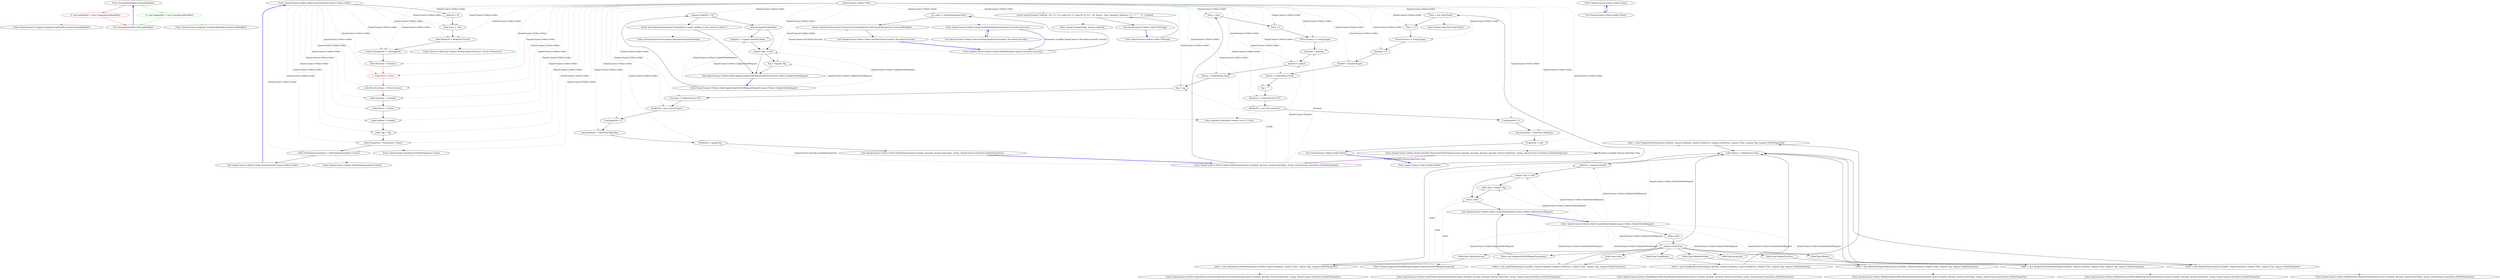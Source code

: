 digraph  {
n0 [cluster="AssemblyInitialize.SetLogHandler()", label="Entry AssemblyInitialize.SetLogHandler()", span="7-7"];
n1 [cluster="AssemblyInitialize.SetLogHandler()", color=red, community=0, label="0: Log.LogHandler = new CompositeLogHandler()", span="10-10"];
n2 [cluster="AssemblyInitialize.SetLogHandler()", label="Exit AssemblyInitialize.SetLogHandler()", span="7-7"];
n3 [cluster="QuantConnect.Logging.CompositeLogHandler.CompositeLogHandler()", label="Entry QuantConnect.Logging.CompositeLogHandler.CompositeLogHandler()", span="28-28"];
d1 [cluster="AssemblyInitialize.SetLogHandler()", color=green, community=0, label="0: Log.LogHandler = new ConsoleLogHandler()", span="10-10"];
d3 [cluster="QuantConnect.Logging.ConsoleLogHandler.ConsoleLogHandler()", label="Entry QuantConnect.Logging.ConsoleLogHandler.ConsoleLogHandler()", span="31-31"];
m1_51 [cluster="QuantConnect.Orders.Order.CopyTo(QuantConnect.Orders.Order)", file="SecurityTransactionModelTests.cs", label="Entry QuantConnect.Orders.Order.CopyTo(QuantConnect.Orders.Order)", span="267-267"];
m1_52 [cluster="QuantConnect.Orders.Order.CopyTo(QuantConnect.Orders.Order)", file="SecurityTransactionModelTests.cs", label="order.Id = Id", span="269-269"];
m1_53 [cluster="QuantConnect.Orders.Order.CopyTo(QuantConnect.Orders.Order)", file="SecurityTransactionModelTests.cs", label="order.Time = Time", span="270-270"];
m1_54 [cluster="QuantConnect.Orders.Order.CopyTo(QuantConnect.Orders.Order)", file="SecurityTransactionModelTests.cs", label="order.BrokerId = BrokerId.ToList()", span="271-271"];
m1_55 [cluster="QuantConnect.Orders.Order.CopyTo(QuantConnect.Orders.Order)", file="SecurityTransactionModelTests.cs", label="order.ContingentId = ContingentId", span="272-272"];
m1_56 [cluster="QuantConnect.Orders.Order.CopyTo(QuantConnect.Orders.Order)", file="SecurityTransactionModelTests.cs", label="order.Duration = Duration", span="273-273"];
m1_57 [cluster="QuantConnect.Orders.Order.CopyTo(QuantConnect.Orders.Order)", color=red, community=0, file="SecurityTransactionModelTests.cs", label="1: order.Price = Price", span="274-274"];
m1_58 [cluster="QuantConnect.Orders.Order.CopyTo(QuantConnect.Orders.Order)", file="SecurityTransactionModelTests.cs", label="order.PriceCurrency = PriceCurrency", span="275-275"];
m1_59 [cluster="QuantConnect.Orders.Order.CopyTo(QuantConnect.Orders.Order)", file="SecurityTransactionModelTests.cs", label="order.Quantity = Quantity", span="276-276"];
m1_60 [cluster="QuantConnect.Orders.Order.CopyTo(QuantConnect.Orders.Order)", file="SecurityTransactionModelTests.cs", label="order.Status = Status", span="277-277"];
m1_61 [cluster="QuantConnect.Orders.Order.CopyTo(QuantConnect.Orders.Order)", file="SecurityTransactionModelTests.cs", label="order.Symbol = Symbol", span="278-278"];
m1_62 [cluster="QuantConnect.Orders.Order.CopyTo(QuantConnect.Orders.Order)", file="SecurityTransactionModelTests.cs", label="order.Tag = Tag", span="279-279"];
m1_63 [cluster="QuantConnect.Orders.Order.CopyTo(QuantConnect.Orders.Order)", file="SecurityTransactionModelTests.cs", label="order.Properties = Properties?.Clone()", span="280-280"];
m1_64 [cluster="QuantConnect.Orders.Order.CopyTo(QuantConnect.Orders.Order)", file="SecurityTransactionModelTests.cs", label="order.OrderSubmissionData = OrderSubmissionData?.Clone()", span="281-281"];
m1_65 [cluster="QuantConnect.Orders.Order.CopyTo(QuantConnect.Orders.Order)", file="SecurityTransactionModelTests.cs", label="Exit QuantConnect.Orders.Order.CopyTo(QuantConnect.Orders.Order)", span="267-267"];
m1_96 [cluster="QuantConnect.Orders.StopLimitOrder.StopLimitOrder(QuantConnect.Symbol, decimal, decimal, decimal, System.DateTime, string, QuantConnect.Interfaces.IOrderProperties)", file="SecurityTransactionModelTests.cs", label="Entry QuantConnect.Orders.StopLimitOrder.StopLimitOrder(QuantConnect.Symbol, decimal, decimal, decimal, System.DateTime, string, QuantConnect.Interfaces.IOrderProperties)", span="66-66"];
m1_95 [cluster="QuantConnect.Orders.StopMarketOrder.StopMarketOrder(QuantConnect.Symbol, decimal, decimal, System.DateTime, string, QuantConnect.Interfaces.IOrderProperties)", file="SecurityTransactionModelTests.cs", label="Entry QuantConnect.Orders.StopMarketOrder.StopMarketOrder(QuantConnect.Symbol, decimal, decimal, System.DateTime, string, QuantConnect.Interfaces.IOrderProperties)", span="55-55"];
m1_94 [cluster="QuantConnect.Orders.LimitOrder.LimitOrder(QuantConnect.Symbol, decimal, decimal, System.DateTime, string, QuantConnect.Interfaces.IOrderProperties)", file="SecurityTransactionModelTests.cs", label="Entry QuantConnect.Orders.LimitOrder.LimitOrder(QuantConnect.Symbol, decimal, decimal, System.DateTime, string, QuantConnect.Interfaces.IOrderProperties)", span="55-55"];
m1_15 [cluster="System.Collections.Generic.List<T>.List()", file="SecurityTransactionModelTests.cs", label="Entry System.Collections.Generic.List<T>.List()", span="0-0"];
m1_69 [cluster="QuantConnect.Orders.Order.CreateOrder(QuantConnect.Orders.SubmitOrderRequest)", file="SecurityTransactionModelTests.cs", label="Entry QuantConnect.Orders.Order.CreateOrder(QuantConnect.Orders.SubmitOrderRequest)", span="289-289"];
m1_70 [cluster="QuantConnect.Orders.Order.CreateOrder(QuantConnect.Orders.SubmitOrderRequest)", file="SecurityTransactionModelTests.cs", label="Order order", span="291-291"];
m1_71 [cluster="QuantConnect.Orders.Order.CreateOrder(QuantConnect.Orders.SubmitOrderRequest)", file="SecurityTransactionModelTests.cs", label="request.OrderType", span="292-292"];
m1_73 [cluster="QuantConnect.Orders.Order.CreateOrder(QuantConnect.Orders.SubmitOrderRequest)", file="SecurityTransactionModelTests.cs", label="order = new MarketOrder(request.Symbol, request.Quantity, request.Time, request.Tag, request.OrderProperties)", span="295-295"];
m1_75 [cluster="QuantConnect.Orders.Order.CreateOrder(QuantConnect.Orders.SubmitOrderRequest)", file="SecurityTransactionModelTests.cs", label="order = new LimitOrder(request.Symbol, request.Quantity, request.LimitPrice, request.Time, request.Tag, request.OrderProperties)", span="298-298"];
m1_77 [cluster="QuantConnect.Orders.Order.CreateOrder(QuantConnect.Orders.SubmitOrderRequest)", file="SecurityTransactionModelTests.cs", label="order = new StopMarketOrder(request.Symbol, request.Quantity, request.StopPrice, request.Time, request.Tag, request.OrderProperties)", span="301-301"];
m1_79 [cluster="QuantConnect.Orders.Order.CreateOrder(QuantConnect.Orders.SubmitOrderRequest)", file="SecurityTransactionModelTests.cs", label="order = new StopLimitOrder(request.Symbol, request.Quantity, request.StopPrice, request.LimitPrice, request.Time, request.Tag, request.OrderProperties)", span="304-304"];
m1_81 [cluster="QuantConnect.Orders.Order.CreateOrder(QuantConnect.Orders.SubmitOrderRequest)", file="SecurityTransactionModelTests.cs", label="order = new MarketOnOpenOrder(request.Symbol, request.Quantity, request.Time, request.Tag, request.OrderProperties)", span="307-307"];
m1_83 [cluster="QuantConnect.Orders.Order.CreateOrder(QuantConnect.Orders.SubmitOrderRequest)", file="SecurityTransactionModelTests.cs", label="order = new MarketOnCloseOrder(request.Symbol, request.Quantity, request.Time, request.Tag, request.OrderProperties)", span="310-310"];
m1_85 [cluster="QuantConnect.Orders.Order.CreateOrder(QuantConnect.Orders.SubmitOrderRequest)", file="SecurityTransactionModelTests.cs", label="order = new OptionExerciseOrder(request.Symbol, request.Quantity, request.Time, request.Tag, request.OrderProperties)", span="313-313"];
m1_88 [cluster="QuantConnect.Orders.Order.CreateOrder(QuantConnect.Orders.SubmitOrderRequest)", file="SecurityTransactionModelTests.cs", label="order.Id = request.OrderId", span="319-319"];
m1_89 [cluster="QuantConnect.Orders.Order.CreateOrder(QuantConnect.Orders.SubmitOrderRequest)", file="SecurityTransactionModelTests.cs", label="request.Tag != null", span="320-320"];
m1_90 [cluster="QuantConnect.Orders.Order.CreateOrder(QuantConnect.Orders.SubmitOrderRequest)", file="SecurityTransactionModelTests.cs", label="order.Tag = request.Tag", span="322-322"];
m1_72 [cluster="QuantConnect.Orders.Order.CreateOrder(QuantConnect.Orders.SubmitOrderRequest)", file="SecurityTransactionModelTests.cs", label="OrderType.Market", span="294-294"];
m1_74 [cluster="QuantConnect.Orders.Order.CreateOrder(QuantConnect.Orders.SubmitOrderRequest)", file="SecurityTransactionModelTests.cs", label="OrderType.Limit", span="297-297"];
m1_76 [cluster="QuantConnect.Orders.Order.CreateOrder(QuantConnect.Orders.SubmitOrderRequest)", file="SecurityTransactionModelTests.cs", label="OrderType.StopMarket", span="300-300"];
m1_78 [cluster="QuantConnect.Orders.Order.CreateOrder(QuantConnect.Orders.SubmitOrderRequest)", file="SecurityTransactionModelTests.cs", label="OrderType.StopLimit", span="303-303"];
m1_80 [cluster="QuantConnect.Orders.Order.CreateOrder(QuantConnect.Orders.SubmitOrderRequest)", file="SecurityTransactionModelTests.cs", label="OrderType.MarketOnOpen", span="306-306"];
m1_82 [cluster="QuantConnect.Orders.Order.CreateOrder(QuantConnect.Orders.SubmitOrderRequest)", file="SecurityTransactionModelTests.cs", label="OrderType.MarketOnClose", span="309-309"];
m1_84 [cluster="QuantConnect.Orders.Order.CreateOrder(QuantConnect.Orders.SubmitOrderRequest)", file="SecurityTransactionModelTests.cs", label="OrderType.OptionExercise", span="312-312"];
m1_86 [cluster="QuantConnect.Orders.Order.CreateOrder(QuantConnect.Orders.SubmitOrderRequest)", file="SecurityTransactionModelTests.cs", label="throw new ArgumentOutOfRangeException();", span="316-316"];
m1_87 [cluster="QuantConnect.Orders.Order.CreateOrder(QuantConnect.Orders.SubmitOrderRequest)", file="SecurityTransactionModelTests.cs", label="order.Status = OrderStatus.New", span="318-318"];
m1_91 [cluster="QuantConnect.Orders.Order.CreateOrder(QuantConnect.Orders.SubmitOrderRequest)", file="SecurityTransactionModelTests.cs", label="return order;", span="324-324"];
m1_92 [cluster="QuantConnect.Orders.Order.CreateOrder(QuantConnect.Orders.SubmitOrderRequest)", file="SecurityTransactionModelTests.cs", label="Exit QuantConnect.Orders.Order.CreateOrder(QuantConnect.Orders.SubmitOrderRequest)", span="289-289"];
m1_16 [cluster="QuantConnect.Orders.Order.Order(QuantConnect.Symbol, decimal, System.DateTime, string, QuantConnect.Interfaces.IOrderProperties)", file="SecurityTransactionModelTests.cs", label="Entry QuantConnect.Orders.Order.Order(QuantConnect.Symbol, decimal, System.DateTime, string, QuantConnect.Interfaces.IOrderProperties)", span="189-189"];
m1_17 [cluster="QuantConnect.Orders.Order.Order(QuantConnect.Symbol, decimal, System.DateTime, string, QuantConnect.Interfaces.IOrderProperties)", file="SecurityTransactionModelTests.cs", label="Time = time", span="191-191"];
m1_20 [cluster="QuantConnect.Orders.Order.Order(QuantConnect.Symbol, decimal, System.DateTime, string, QuantConnect.Interfaces.IOrderProperties)", file="SecurityTransactionModelTests.cs", label="Quantity = quantity", span="194-194"];
m1_21 [cluster="QuantConnect.Orders.Order.Order(QuantConnect.Symbol, decimal, System.DateTime, string, QuantConnect.Interfaces.IOrderProperties)", file="SecurityTransactionModelTests.cs", label="Symbol = symbol", span="195-195"];
m1_23 [cluster="QuantConnect.Orders.Order.Order(QuantConnect.Symbol, decimal, System.DateTime, string, QuantConnect.Interfaces.IOrderProperties)", file="SecurityTransactionModelTests.cs", label="Tag = tag", span="197-197"];
m1_28 [cluster="QuantConnect.Orders.Order.Order(QuantConnect.Symbol, decimal, System.DateTime, string, QuantConnect.Interfaces.IOrderProperties)", file="SecurityTransactionModelTests.cs", label="Properties = properties", span="202-202"];
m1_18 [cluster="QuantConnect.Orders.Order.Order(QuantConnect.Symbol, decimal, System.DateTime, string, QuantConnect.Interfaces.IOrderProperties)", file="SecurityTransactionModelTests.cs", label="Price = 0", span="192-192"];
m1_19 [cluster="QuantConnect.Orders.Order.Order(QuantConnect.Symbol, decimal, System.DateTime, string, QuantConnect.Interfaces.IOrderProperties)", file="SecurityTransactionModelTests.cs", label="PriceCurrency = string.Empty", span="193-193"];
m1_22 [cluster="QuantConnect.Orders.Order.Order(QuantConnect.Symbol, decimal, System.DateTime, string, QuantConnect.Interfaces.IOrderProperties)", file="SecurityTransactionModelTests.cs", label="Status = OrderStatus.None", span="196-196"];
m1_24 [cluster="QuantConnect.Orders.Order.Order(QuantConnect.Symbol, decimal, System.DateTime, string, QuantConnect.Interfaces.IOrderProperties)", file="SecurityTransactionModelTests.cs", label="Duration = OrderDuration.GTC", span="198-198"];
m1_25 [cluster="QuantConnect.Orders.Order.Order(QuantConnect.Symbol, decimal, System.DateTime, string, QuantConnect.Interfaces.IOrderProperties)", file="SecurityTransactionModelTests.cs", label="BrokerId = new List<string>()", span="199-199"];
m1_26 [cluster="QuantConnect.Orders.Order.Order(QuantConnect.Symbol, decimal, System.DateTime, string, QuantConnect.Interfaces.IOrderProperties)", file="SecurityTransactionModelTests.cs", label="ContingentId = 0", span="200-200"];
m1_27 [cluster="QuantConnect.Orders.Order.Order(QuantConnect.Symbol, decimal, System.DateTime, string, QuantConnect.Interfaces.IOrderProperties)", file="SecurityTransactionModelTests.cs", label="DurationValue = DateTime.MaxValue", span="201-201"];
m1_29 [cluster="QuantConnect.Orders.Order.Order(QuantConnect.Symbol, decimal, System.DateTime, string, QuantConnect.Interfaces.IOrderProperties)", file="SecurityTransactionModelTests.cs", label="Exit QuantConnect.Orders.Order.Order(QuantConnect.Symbol, decimal, System.DateTime, string, QuantConnect.Interfaces.IOrderProperties)", span="189-189"];
m1_49 [cluster="QuantConnect.Orders.Order.Clone()", file="SecurityTransactionModelTests.cs", label="Entry QuantConnect.Orders.Order.Clone()", span="261-261"];
m1_50 [cluster="QuantConnect.Orders.Order.Clone()", file="SecurityTransactionModelTests.cs", label="Exit QuantConnect.Orders.Order.Clone()", span="261-261"];
m1_67 [cluster="QuantConnect.Interfaces.IOrderProperties.Clone()", file="SecurityTransactionModelTests.cs", label="Entry QuantConnect.Interfaces.IOrderProperties.Clone()", span="25-25"];
m1_36 [cluster="QuantConnect.Orders.Order.ApplyUpdateOrderRequest(QuantConnect.Orders.UpdateOrderRequest)", file="SecurityTransactionModelTests.cs", label="Entry QuantConnect.Orders.Order.ApplyUpdateOrderRequest(QuantConnect.Orders.UpdateOrderRequest)", span="229-229"];
m1_37 [cluster="QuantConnect.Orders.Order.ApplyUpdateOrderRequest(QuantConnect.Orders.UpdateOrderRequest)", file="SecurityTransactionModelTests.cs", label="request.OrderId != Id", span="231-231"];
m1_39 [cluster="QuantConnect.Orders.Order.ApplyUpdateOrderRequest(QuantConnect.Orders.UpdateOrderRequest)", file="SecurityTransactionModelTests.cs", label="request.Quantity.HasValue", span="235-235"];
m1_40 [cluster="QuantConnect.Orders.Order.ApplyUpdateOrderRequest(QuantConnect.Orders.UpdateOrderRequest)", file="SecurityTransactionModelTests.cs", label="Quantity = request.Quantity.Value", span="237-237"];
m1_41 [cluster="QuantConnect.Orders.Order.ApplyUpdateOrderRequest(QuantConnect.Orders.UpdateOrderRequest)", file="SecurityTransactionModelTests.cs", label="request.Tag != null", span="239-239"];
m1_42 [cluster="QuantConnect.Orders.Order.ApplyUpdateOrderRequest(QuantConnect.Orders.UpdateOrderRequest)", file="SecurityTransactionModelTests.cs", label="Tag = request.Tag", span="241-241"];
m1_38 [cluster="QuantConnect.Orders.Order.ApplyUpdateOrderRequest(QuantConnect.Orders.UpdateOrderRequest)", file="SecurityTransactionModelTests.cs", label="throw new ArgumentException(''Attempted to apply updates to the incorrect order!'');", span="233-233"];
m1_43 [cluster="QuantConnect.Orders.Order.ApplyUpdateOrderRequest(QuantConnect.Orders.UpdateOrderRequest)", file="SecurityTransactionModelTests.cs", label="Exit QuantConnect.Orders.Order.ApplyUpdateOrderRequest(QuantConnect.Orders.UpdateOrderRequest)", span="229-229"];
m1_99 [cluster="QuantConnect.Orders.OptionExerciseOrder.OptionExerciseOrder(QuantConnect.Symbol, decimal, System.DateTime, string, QuantConnect.Interfaces.IOrderProperties)", file="SecurityTransactionModelTests.cs", label="Entry QuantConnect.Orders.OptionExerciseOrder.OptionExerciseOrder(QuantConnect.Symbol, decimal, System.DateTime, string, QuantConnect.Interfaces.IOrderProperties)", span="43-43"];
m1_98 [cluster="QuantConnect.Orders.MarketOnCloseOrder.MarketOnCloseOrder(QuantConnect.Symbol, decimal, System.DateTime, string, QuantConnect.Interfaces.IOrderProperties)", file="SecurityTransactionModelTests.cs", label="Entry QuantConnect.Orders.MarketOnCloseOrder.MarketOnCloseOrder(QuantConnect.Symbol, decimal, System.DateTime, string, QuantConnect.Interfaces.IOrderProperties)", span="59-59"];
m1_44 [cluster="System.ArgumentException.ArgumentException(string)", file="SecurityTransactionModelTests.cs", label="Entry System.ArgumentException.ArgumentException(string)", span="0-0"];
m1_30 [cluster="QuantConnect.Orders.Order.GetValue(QuantConnect.Securities.Security)", file="SecurityTransactionModelTests.cs", label="Entry QuantConnect.Orders.Order.GetValue(QuantConnect.Securities.Security)", span="211-211"];
m1_31 [cluster="QuantConnect.Orders.Order.GetValue(QuantConnect.Securities.Security)", file="SecurityTransactionModelTests.cs", label="var value = GetValueImpl(security)", span="213-213"];
m1_32 [cluster="QuantConnect.Orders.Order.GetValue(QuantConnect.Securities.Security)", file="SecurityTransactionModelTests.cs", label="return value*security.QuoteCurrency.ConversionRate*security.SymbolProperties.ContractMultiplier;", span="214-214"];
m1_33 [cluster="QuantConnect.Orders.Order.GetValue(QuantConnect.Securities.Security)", file="SecurityTransactionModelTests.cs", label="Exit QuantConnect.Orders.Order.GetValue(QuantConnect.Securities.Security)", span="211-211"];
m1_68 [cluster="QuantConnect.Orders.OrderSubmissionData.Clone()", file="SecurityTransactionModelTests.cs", label="Entry QuantConnect.Orders.OrderSubmissionData.Clone()", span="89-89"];
m1_97 [cluster="QuantConnect.Orders.MarketOnOpenOrder.MarketOnOpenOrder(QuantConnect.Symbol, decimal, System.DateTime, string, QuantConnect.Interfaces.IOrderProperties)", file="SecurityTransactionModelTests.cs", label="Entry QuantConnect.Orders.MarketOnOpenOrder.MarketOnOpenOrder(QuantConnect.Symbol, decimal, System.DateTime, string, QuantConnect.Interfaces.IOrderProperties)", span="49-49"];
m1_93 [cluster="QuantConnect.Orders.MarketOrder.MarketOrder(QuantConnect.Symbol, decimal, System.DateTime, string, QuantConnect.Interfaces.IOrderProperties)", file="SecurityTransactionModelTests.cs", label="Entry QuantConnect.Orders.MarketOrder.MarketOrder(QuantConnect.Symbol, decimal, System.DateTime, string, QuantConnect.Interfaces.IOrderProperties)", span="49-49"];
m1_66 [cluster="System.Collections.Generic.IEnumerable<TSource>.ToList<TSource>()", file="SecurityTransactionModelTests.cs", label="Entry System.Collections.Generic.IEnumerable<TSource>.ToList<TSource>()", span="0-0"];
m1_48 [cluster="string.Format(string, params object[])", file="SecurityTransactionModelTests.cs", label="Entry string.Format(string, params object[])", span="0-0"];
m1_100 [cluster="System.ArgumentOutOfRangeException.ArgumentOutOfRangeException()", file="SecurityTransactionModelTests.cs", label="Entry System.ArgumentOutOfRangeException.ArgumentOutOfRangeException()", span="0-0"];
m1_45 [cluster="QuantConnect.Orders.Order.ToString()", file="SecurityTransactionModelTests.cs", label="Entry QuantConnect.Orders.Order.ToString()", span="252-252"];
m1_46 [cluster="QuantConnect.Orders.Order.ToString()", file="SecurityTransactionModelTests.cs", label="return string.Format(''OrderId: {0} {1} {2} order for {3} unit{4} of {5}'', Id, Status, Type, Quantity, Quantity == 1 ? '''' : ''s'', Symbol);", span="254-254"];
m1_47 [cluster="QuantConnect.Orders.Order.ToString()", file="SecurityTransactionModelTests.cs", label="Exit QuantConnect.Orders.Order.ToString()", span="252-252"];
m1_14 [cluster="System.DateTime.DateTime()", file="SecurityTransactionModelTests.cs", label="Entry System.DateTime.DateTime()", span="0-0"];
m1_34 [cluster="QuantConnect.Orders.Order.GetValueImpl(QuantConnect.Securities.Security)", file="SecurityTransactionModelTests.cs", label="Entry QuantConnect.Orders.Order.GetValueImpl(QuantConnect.Securities.Security)", span="223-223"];
m1_35 [cluster="QuantConnect.Orders.Order.GetValueImpl(QuantConnect.Securities.Security)", file="SecurityTransactionModelTests.cs", label="Exit QuantConnect.Orders.Order.GetValueImpl(QuantConnect.Securities.Security)", span="223-223"];
m1_0 [cluster="QuantConnect.Orders.Order.Order()", file="SecurityTransactionModelTests.cs", label="Entry QuantConnect.Orders.Order.Order()", span="165-165"];
m1_1 [cluster="QuantConnect.Orders.Order.Order()", file="SecurityTransactionModelTests.cs", label="Time = new DateTime()", span="167-167"];
m1_2 [cluster="QuantConnect.Orders.Order.Order()", file="SecurityTransactionModelTests.cs", label="Price = 0", span="168-168"];
m1_3 [cluster="QuantConnect.Orders.Order.Order()", file="SecurityTransactionModelTests.cs", label="PriceCurrency = string.Empty", span="169-169"];
m1_4 [cluster="QuantConnect.Orders.Order.Order()", file="SecurityTransactionModelTests.cs", label="Quantity = 0", span="170-170"];
m1_5 [cluster="QuantConnect.Orders.Order.Order()", file="SecurityTransactionModelTests.cs", label="Symbol = Symbol.Empty", span="171-171"];
m1_6 [cluster="QuantConnect.Orders.Order.Order()", file="SecurityTransactionModelTests.cs", label="Status = OrderStatus.None", span="172-172"];
m1_7 [cluster="QuantConnect.Orders.Order.Order()", file="SecurityTransactionModelTests.cs", label="Tag = ''''", span="173-173"];
m1_8 [cluster="QuantConnect.Orders.Order.Order()", file="SecurityTransactionModelTests.cs", label="Duration = OrderDuration.GTC", span="174-174"];
m1_9 [cluster="QuantConnect.Orders.Order.Order()", file="SecurityTransactionModelTests.cs", label="BrokerId = new List<string>()", span="175-175"];
m1_10 [cluster="QuantConnect.Orders.Order.Order()", file="SecurityTransactionModelTests.cs", label="ContingentId = 0", span="176-176"];
m1_11 [cluster="QuantConnect.Orders.Order.Order()", file="SecurityTransactionModelTests.cs", label="DurationValue = DateTime.MaxValue", span="177-177"];
m1_12 [cluster="QuantConnect.Orders.Order.Order()", file="SecurityTransactionModelTests.cs", label="Properties = null", span="178-178"];
m1_13 [cluster="QuantConnect.Orders.Order.Order()", file="SecurityTransactionModelTests.cs", label="Exit QuantConnect.Orders.Order.Order()", span="165-165"];
m1_101 [file="SecurityTransactionModelTests.cs", label="QuantConnect.Orders.Order", span=""];
n0 -> n1  [color=red, key=0, style=solid];
n0 -> d1  [color=green, key=0, style=solid];
n1 -> n2  [color=red, key=0, style=solid];
n1 -> n3  [color=red, key=2, style=dotted];
n2 -> n0  [color=blue, key=0, style=bold];
d1 -> n2  [color=green, key=0, style=solid];
d1 -> d3  [color=green, key=2, style=dotted];
m1_51 -> m1_52  [key=0, style=solid];
m1_51 -> m1_53  [color=darkseagreen4, key=1, label="QuantConnect.Orders.Order", style=dashed];
m1_51 -> m1_54  [color=darkseagreen4, key=1, label="QuantConnect.Orders.Order", style=dashed];
m1_51 -> m1_55  [color=darkseagreen4, key=1, label="QuantConnect.Orders.Order", style=dashed];
m1_51 -> m1_56  [color=darkseagreen4, key=1, label="QuantConnect.Orders.Order", style=dashed];
m1_51 -> m1_57  [color=red, key=1, label="QuantConnect.Orders.Order", style=dashed];
m1_51 -> m1_58  [color=darkseagreen4, key=1, label="QuantConnect.Orders.Order", style=dashed];
m1_51 -> m1_59  [color=darkseagreen4, key=1, label="QuantConnect.Orders.Order", style=dashed];
m1_51 -> m1_60  [color=darkseagreen4, key=1, label="QuantConnect.Orders.Order", style=dashed];
m1_51 -> m1_61  [color=darkseagreen4, key=1, label="QuantConnect.Orders.Order", style=dashed];
m1_51 -> m1_62  [color=darkseagreen4, key=1, label="QuantConnect.Orders.Order", style=dashed];
m1_51 -> m1_63  [color=darkseagreen4, key=1, label="QuantConnect.Orders.Order", style=dashed];
m1_51 -> m1_64  [color=darkseagreen4, key=1, label="QuantConnect.Orders.Order", style=dashed];
m1_52 -> m1_53  [key=0, style=solid];
m1_53 -> m1_54  [key=0, style=solid];
m1_54 -> m1_55  [key=0, style=solid];
m1_54 -> m1_66  [key=2, style=dotted];
m1_55 -> m1_56  [key=0, style=solid];
m1_56 -> m1_57  [color=red, key=0, style=solid];
m1_57 -> m1_58  [color=red, key=0, style=solid];
m1_58 -> m1_59  [key=0, style=solid];
m1_59 -> m1_60  [key=0, style=solid];
m1_60 -> m1_61  [key=0, style=solid];
m1_61 -> m1_62  [key=0, style=solid];
m1_62 -> m1_63  [key=0, style=solid];
m1_63 -> m1_64  [key=0, style=solid];
m1_63 -> m1_67  [key=2, style=dotted];
m1_64 -> m1_65  [key=0, style=solid];
m1_64 -> m1_68  [key=2, style=dotted];
m1_65 -> m1_51  [color=blue, key=0, style=bold];
m1_96 -> m1_16  [color=darkorchid, key=3, label="Property variable System.DateTime Time", style=bold];
m1_96 -> m1_96  [color=darkorchid, key=3, label="Property variable System.DateTime Time", style=bold];
m1_69 -> m1_70  [key=0, style=solid];
m1_69 -> m1_71  [color=darkseagreen4, key=1, label="QuantConnect.Orders.SubmitOrderRequest", style=dashed];
m1_69 -> m1_73  [color=darkseagreen4, key=1, label="QuantConnect.Orders.SubmitOrderRequest", style=dashed];
m1_69 -> m1_75  [color=darkseagreen4, key=1, label="QuantConnect.Orders.SubmitOrderRequest", style=dashed];
m1_69 -> m1_77  [color=darkseagreen4, key=1, label="QuantConnect.Orders.SubmitOrderRequest", style=dashed];
m1_69 -> m1_79  [color=darkseagreen4, key=1, label="QuantConnect.Orders.SubmitOrderRequest", style=dashed];
m1_69 -> m1_81  [color=darkseagreen4, key=1, label="QuantConnect.Orders.SubmitOrderRequest", style=dashed];
m1_69 -> m1_83  [color=darkseagreen4, key=1, label="QuantConnect.Orders.SubmitOrderRequest", style=dashed];
m1_69 -> m1_85  [color=darkseagreen4, key=1, label="QuantConnect.Orders.SubmitOrderRequest", style=dashed];
m1_69 -> m1_88  [color=darkseagreen4, key=1, label="QuantConnect.Orders.SubmitOrderRequest", style=dashed];
m1_69 -> m1_89  [color=darkseagreen4, key=1, label="QuantConnect.Orders.SubmitOrderRequest", style=dashed];
m1_69 -> m1_90  [color=darkseagreen4, key=1, label="QuantConnect.Orders.SubmitOrderRequest", style=dashed];
m1_70 -> m1_71  [key=0, style=solid];
m1_71 -> m1_72  [key=0, style=solid];
m1_71 -> m1_74  [key=0, style=solid];
m1_71 -> m1_76  [key=0, style=solid];
m1_71 -> m1_78  [key=0, style=solid];
m1_71 -> m1_80  [key=0, style=solid];
m1_71 -> m1_82  [key=0, style=solid];
m1_71 -> m1_84  [key=0, style=solid];
m1_71 -> m1_86  [key=0, style=solid];
m1_73 -> m1_87  [key=0, style=solid];
m1_73 -> m1_93  [key=2, style=dotted];
m1_75 -> m1_87  [key=0, style=solid];
m1_75 -> m1_94  [key=2, style=dotted];
m1_77 -> m1_87  [key=0, style=solid];
m1_77 -> m1_95  [key=2, style=dotted];
m1_79 -> m1_87  [key=0, style=solid];
m1_79 -> m1_96  [key=2, style=dotted];
m1_81 -> m1_87  [key=0, style=solid];
m1_81 -> m1_97  [key=2, style=dotted];
m1_83 -> m1_87  [key=0, style=solid];
m1_83 -> m1_98  [key=2, style=dotted];
m1_85 -> m1_87  [key=0, style=solid];
m1_85 -> m1_99  [key=2, style=dotted];
m1_85 -> m1_88  [color=darkseagreen4, key=1, label=order, style=dashed];
m1_85 -> m1_90  [color=darkseagreen4, key=1, label=order, style=dashed];
m1_85 -> m1_91  [color=darkseagreen4, key=1, label=order, style=dashed];
m1_88 -> m1_89  [key=0, style=solid];
m1_89 -> m1_90  [key=0, style=solid];
m1_89 -> m1_91  [key=0, style=solid];
m1_90 -> m1_91  [key=0, style=solid];
m1_72 -> m1_73  [key=0, style=solid];
m1_74 -> m1_75  [key=0, style=solid];
m1_76 -> m1_77  [key=0, style=solid];
m1_78 -> m1_79  [key=0, style=solid];
m1_80 -> m1_81  [key=0, style=solid];
m1_82 -> m1_83  [key=0, style=solid];
m1_84 -> m1_85  [key=0, style=solid];
m1_86 -> m1_92  [key=0, style=solid];
m1_86 -> m1_100  [key=2, style=dotted];
m1_87 -> m1_88  [key=0, style=solid];
m1_91 -> m1_92  [key=0, style=solid];
m1_92 -> m1_69  [color=blue, key=0, style=bold];
m1_16 -> m1_17  [key=0, style=solid];
m1_16 -> m1_20  [color=darkseagreen4, key=1, label=decimal, style=dashed];
m1_16 -> m1_21  [color=darkseagreen4, key=1, label="QuantConnect.Symbol", style=dashed];
m1_16 -> m1_23  [color=darkseagreen4, key=1, label=string, style=dashed];
m1_16 -> m1_28  [color=darkseagreen4, key=1, label="QuantConnect.Interfaces.IOrderProperties", style=dashed];
m1_17 -> m1_18  [key=0, style=solid];
m1_20 -> m1_21  [key=0, style=solid];
m1_21 -> m1_22  [key=0, style=solid];
m1_23 -> m1_24  [key=0, style=solid];
m1_28 -> m1_29  [key=0, style=solid];
m1_18 -> m1_19  [key=0, style=solid];
m1_19 -> m1_20  [key=0, style=solid];
m1_22 -> m1_23  [key=0, style=solid];
m1_24 -> m1_25  [key=0, style=solid];
m1_25 -> m1_26  [key=0, style=solid];
m1_25 -> m1_15  [key=2, style=dotted];
m1_26 -> m1_27  [key=0, style=solid];
m1_27 -> m1_28  [key=0, style=solid];
m1_29 -> m1_16  [color=blue, key=0, style=bold];
m1_49 -> m1_50  [key=0, style=solid];
m1_50 -> m1_49  [color=blue, key=0, style=bold];
m1_36 -> m1_37  [key=0, style=solid];
m1_36 -> m1_39  [color=darkseagreen4, key=1, label="QuantConnect.Orders.UpdateOrderRequest", style=dashed];
m1_36 -> m1_40  [color=darkseagreen4, key=1, label="QuantConnect.Orders.UpdateOrderRequest", style=dashed];
m1_36 -> m1_41  [color=darkseagreen4, key=1, label="QuantConnect.Orders.UpdateOrderRequest", style=dashed];
m1_36 -> m1_42  [color=darkseagreen4, key=1, label="QuantConnect.Orders.UpdateOrderRequest", style=dashed];
m1_37 -> m1_38  [key=0, style=solid];
m1_37 -> m1_39  [key=0, style=solid];
m1_39 -> m1_40  [key=0, style=solid];
m1_39 -> m1_41  [key=0, style=solid];
m1_40 -> m1_41  [key=0, style=solid];
m1_41 -> m1_42  [key=0, style=solid];
m1_41 -> m1_43  [key=0, style=solid];
m1_42 -> m1_43  [key=0, style=solid];
m1_38 -> m1_43  [key=0, style=solid];
m1_38 -> m1_44  [key=2, style=dotted];
m1_43 -> m1_36  [color=blue, key=0, style=bold];
m1_30 -> m1_31  [key=0, style=solid];
m1_30 -> m1_32  [color=darkseagreen4, key=1, label="QuantConnect.Securities.Security", style=dashed];
m1_31 -> m1_32  [key=0, style=solid];
m1_31 -> m1_34  [key=2, style=dotted];
m1_32 -> m1_33  [key=0, style=solid];
m1_33 -> m1_30  [color=blue, key=0, style=bold];
m1_45 -> m1_46  [key=0, style=solid];
m1_46 -> m1_47  [key=0, style=solid];
m1_46 -> m1_48  [key=2, style=dotted];
m1_47 -> m1_45  [color=blue, key=0, style=bold];
m1_34 -> m1_35  [key=0, style=solid];
m1_34 -> m1_30  [color=darkorchid, key=3, label="Parameter variable QuantConnect.Securities.Security security", style=bold];
m1_35 -> m1_34  [color=blue, key=0, style=bold];
m1_0 -> m1_1  [key=0, style=solid];
m1_1 -> m1_2  [key=0, style=solid];
m1_1 -> m1_14  [key=2, style=dotted];
m1_2 -> m1_3  [key=0, style=solid];
m1_3 -> m1_4  [key=0, style=solid];
m1_4 -> m1_5  [key=0, style=solid];
m1_5 -> m1_6  [key=0, style=solid];
m1_6 -> m1_7  [key=0, style=solid];
m1_7 -> m1_8  [key=0, style=solid];
m1_8 -> m1_9  [key=0, style=solid];
m1_9 -> m1_10  [key=0, style=solid];
m1_9 -> m1_15  [key=2, style=dotted];
m1_10 -> m1_11  [key=0, style=solid];
m1_11 -> m1_12  [key=0, style=solid];
m1_12 -> m1_13  [key=0, style=solid];
m1_13 -> m1_0  [color=blue, key=0, style=bold];
m1_101 -> m1_1  [color=darkseagreen4, key=1, label="QuantConnect.Orders.Order", style=dashed];
m1_101 -> m1_2  [color=darkseagreen4, key=1, label="QuantConnect.Orders.Order", style=dashed];
m1_101 -> m1_3  [color=darkseagreen4, key=1, label="QuantConnect.Orders.Order", style=dashed];
m1_101 -> m1_4  [color=darkseagreen4, key=1, label="QuantConnect.Orders.Order", style=dashed];
m1_101 -> m1_5  [color=darkseagreen4, key=1, label="QuantConnect.Orders.Order", style=dashed];
m1_101 -> m1_6  [color=darkseagreen4, key=1, label="QuantConnect.Orders.Order", style=dashed];
m1_101 -> m1_7  [color=darkseagreen4, key=1, label="QuantConnect.Orders.Order", style=dashed];
m1_101 -> m1_8  [color=darkseagreen4, key=1, label="QuantConnect.Orders.Order", style=dashed];
m1_101 -> m1_9  [color=darkseagreen4, key=1, label="QuantConnect.Orders.Order", style=dashed];
m1_101 -> m1_10  [color=darkseagreen4, key=1, label="QuantConnect.Orders.Order", style=dashed];
m1_101 -> m1_11  [color=darkseagreen4, key=1, label="QuantConnect.Orders.Order", style=dashed];
m1_101 -> m1_12  [color=darkseagreen4, key=1, label="QuantConnect.Orders.Order", style=dashed];
m1_101 -> m1_17  [color=darkseagreen4, key=1, label="QuantConnect.Orders.Order", style=dashed];
m1_101 -> m1_18  [color=darkseagreen4, key=1, label="QuantConnect.Orders.Order", style=dashed];
m1_101 -> m1_19  [color=darkseagreen4, key=1, label="QuantConnect.Orders.Order", style=dashed];
m1_101 -> m1_20  [color=darkseagreen4, key=1, label="QuantConnect.Orders.Order", style=dashed];
m1_101 -> m1_21  [color=darkseagreen4, key=1, label="QuantConnect.Orders.Order", style=dashed];
m1_101 -> m1_22  [color=darkseagreen4, key=1, label="QuantConnect.Orders.Order", style=dashed];
m1_101 -> m1_23  [color=darkseagreen4, key=1, label="QuantConnect.Orders.Order", style=dashed];
m1_101 -> m1_24  [color=darkseagreen4, key=1, label="QuantConnect.Orders.Order", style=dashed];
m1_101 -> m1_25  [color=darkseagreen4, key=1, label="QuantConnect.Orders.Order", style=dashed];
m1_101 -> m1_26  [color=darkseagreen4, key=1, label="QuantConnect.Orders.Order", style=dashed];
m1_101 -> m1_27  [color=darkseagreen4, key=1, label="QuantConnect.Orders.Order", style=dashed];
m1_101 -> m1_28  [color=darkseagreen4, key=1, label="QuantConnect.Orders.Order", style=dashed];
m1_101 -> m1_31  [color=darkseagreen4, key=1, label="QuantConnect.Orders.Order", style=dashed];
m1_101 -> m1_37  [color=darkseagreen4, key=1, label="QuantConnect.Orders.Order", style=dashed];
m1_101 -> m1_40  [color=darkseagreen4, key=1, label="QuantConnect.Orders.Order", style=dashed];
m1_101 -> m1_42  [color=darkseagreen4, key=1, label="QuantConnect.Orders.Order", style=dashed];
m1_101 -> m1_46  [color=darkseagreen4, key=1, label="QuantConnect.Orders.Order", style=dashed];
m1_101 -> m1_52  [color=darkseagreen4, key=1, label="QuantConnect.Orders.Order", style=dashed];
m1_101 -> m1_53  [color=darkseagreen4, key=1, label="QuantConnect.Orders.Order", style=dashed];
m1_101 -> m1_54  [color=darkseagreen4, key=1, label="QuantConnect.Orders.Order", style=dashed];
m1_101 -> m1_55  [color=darkseagreen4, key=1, label="QuantConnect.Orders.Order", style=dashed];
m1_101 -> m1_56  [color=darkseagreen4, key=1, label="QuantConnect.Orders.Order", style=dashed];
m1_101 -> m1_57  [color=red, key=1, label="QuantConnect.Orders.Order", style=dashed];
m1_101 -> m1_58  [color=darkseagreen4, key=1, label="QuantConnect.Orders.Order", style=dashed];
m1_101 -> m1_59  [color=darkseagreen4, key=1, label="QuantConnect.Orders.Order", style=dashed];
m1_101 -> m1_60  [color=darkseagreen4, key=1, label="QuantConnect.Orders.Order", style=dashed];
m1_101 -> m1_61  [color=darkseagreen4, key=1, label="QuantConnect.Orders.Order", style=dashed];
m1_101 -> m1_62  [color=darkseagreen4, key=1, label="QuantConnect.Orders.Order", style=dashed];
m1_101 -> m1_63  [color=darkseagreen4, key=1, label="QuantConnect.Orders.Order", style=dashed];
m1_101 -> m1_64  [color=darkseagreen4, key=1, label="QuantConnect.Orders.Order", style=dashed];
}
